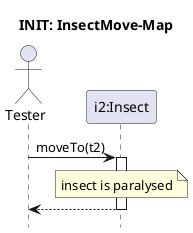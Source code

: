 @startuml Insect-move/paralysed
hide footbox

title INIT: InsectMove-Map

actor Tester as S
participant "i2:Insect" as insect

S -> insect : moveTo(t2)
activate insect
note over insect : insect is paralysed
return
@enduml